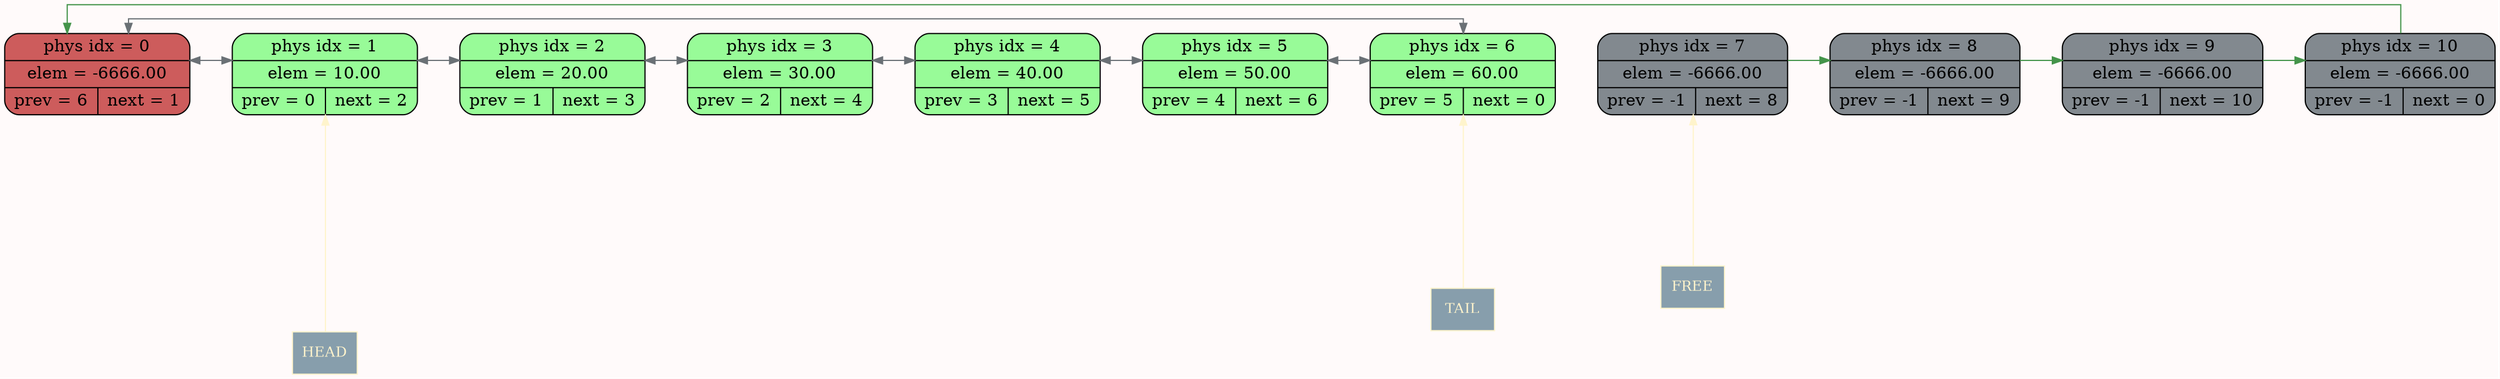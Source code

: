digraph G{
 rankdir=LR;
 splines=ortho;
 graph [bgcolor="#FFFAFA", nodesep = 0.5];
subgraph system {
 0[shape="Mrecord", style="filled", fillcolor="#CD5C5C", color = "#000000", penwidth=1.0, label="phys idx = 0 | elem = -6666.00 | {prev = 6 | next = 1}"];
 1[shape="Mrecord", style="filled", fillcolor="#98FB98", color = "#000000", penwidth=1.0, label="phys idx = 1 | elem = 10.00 | {prev = 0 | next = 2}"];
 2[shape="Mrecord", style="filled", fillcolor="#98FB98", color = "#000000", penwidth=1.0, label="phys idx = 2 | elem = 20.00 | {prev = 1 | next = 3}"];
 3[shape="Mrecord", style="filled", fillcolor="#98FB98", color = "#000000", penwidth=1.0, label="phys idx = 3 | elem = 30.00 | {prev = 2 | next = 4}"];
 4[shape="Mrecord", style="filled", fillcolor="#98FB98", color = "#000000", penwidth=1.0, label="phys idx = 4 | elem = 40.00 | {prev = 3 | next = 5}"];
 5[shape="Mrecord", style="filled", fillcolor="#98FB98", color = "#000000", penwidth=1.0, label="phys idx = 5 | elem = 50.00 | {prev = 4 | next = 6}"];
 6[shape="Mrecord", style="filled", fillcolor="#98FB98", color = "#000000", penwidth=1.0, label="phys idx = 6 | elem = 60.00 | {prev = 5 | next = 0}"];
 7[shape="Mrecord", style="filled", fillcolor="#82898F", color = "#000000", penwidth=1.0, label="phys idx = 7 | elem = -6666.00 | {prev = -1 | next = 8} "];
 8[shape="Mrecord", style="filled", fillcolor="#82898F", color = "#000000", penwidth=1.0, label="phys idx = 8 | elem = -6666.00 | {prev = -1 | next = 9} "];
 9[shape="Mrecord", style="filled", fillcolor="#82898F", color = "#000000", penwidth=1.0, label="phys idx = 9 | elem = -6666.00 | {prev = -1 | next = 10} "];
 10[shape="Mrecord", style="filled", fillcolor="#82898F", color = "#000000", penwidth=1.0, label="phys idx = 10 | elem = -6666.00 | {prev = -1 | next = 0} "];
 0 -> 1 [style="invis", weight=10000]
 1 -> 2 [style="invis", weight=10000]
 2 -> 3 [style="invis", weight=10000]
 3 -> 4 [style="invis", weight=10000]
 4 -> 5 [style="invis", weight=10000]
 5 -> 6 [style="invis", weight=10000]
 6 -> 7 [style="invis", weight=10000]
 7 -> 8 [style="invis", weight=10000]
 8 -> 9 [style="invis", weight=10000]
 9 -> 10 [style="invis", weight=10000]
 0 -> 1 [color = "#6A7075", penwidth = 1, arrowsize = 0.85, dir=both, weight=0]
 1 -> 2 [color = "#6A7075", penwidth = 1, arrowsize = 0.85, dir=both, weight=0]
 2 -> 3 [color = "#6A7075", penwidth = 1, arrowsize = 0.85, dir=both, weight=0]
 3 -> 4 [color = "#6A7075", penwidth = 1, arrowsize = 0.85, dir=both, weight=0]
 4 -> 5 [color = "#6A7075", penwidth = 1, arrowsize = 0.85, dir=both, weight=0]
 5 -> 6 [color = "#6A7075", penwidth = 1, arrowsize = 0.85, dir=both, weight=0]
 6 -> 0 [color = "#6A7075", penwidth = 1, arrowsize = 0.85, dir=both, weight=0]
 7 -> 8 [color = "#44944A", penwidth = 1, arrowsize = 0.85, weight=0]
 8 -> 9 [color = "#44944A", penwidth = 1, arrowsize = 0.85, weight=0]
 9 -> 10 [color = "#44944A", penwidth = 1, arrowsize = 0.85, weight=0]
 10 -> 0 [color = "#44944A", penwidth = 1, arrowsize = 0.85, weight=0]
}
subgraph gr1{
 head_label [shape=box, style="filled", fillcolor="#879eac", color="#FFF4CC", fontcolor="#FFF4CC", fontsize=12, label="HEAD"]
 tail_label [shape=box, style="filled", fillcolor="#879eac", color="#FFF4CC", fontcolor="#FFF4CC", fontsize=12, label="TAIL"]
 free_label [shape=box, style="filled", fillcolor="#879eac", color="#FFF4CC", fontcolor="#FFF4CC", fontsize=12, label="FREE"]
{rank=same; 1; head_label;}{rank=same; 6; tail_label;}{rank=same; 7; free_label;}head_label -> 1 [color="#FFF4CC", penwidth=1, arrowsize=0.85, style="solid", constraint=false, weight=0]
tail_label -> 6 [color="#FFF4CC", penwidth=1, arrowsize=0.85, style="solid", constraint=false, weight=0]
free_label -> 7 [color="#FFF4CC", penwidth=1, arrowsize=0.85, style="solid", constraint=false, weight=0]
}
}
